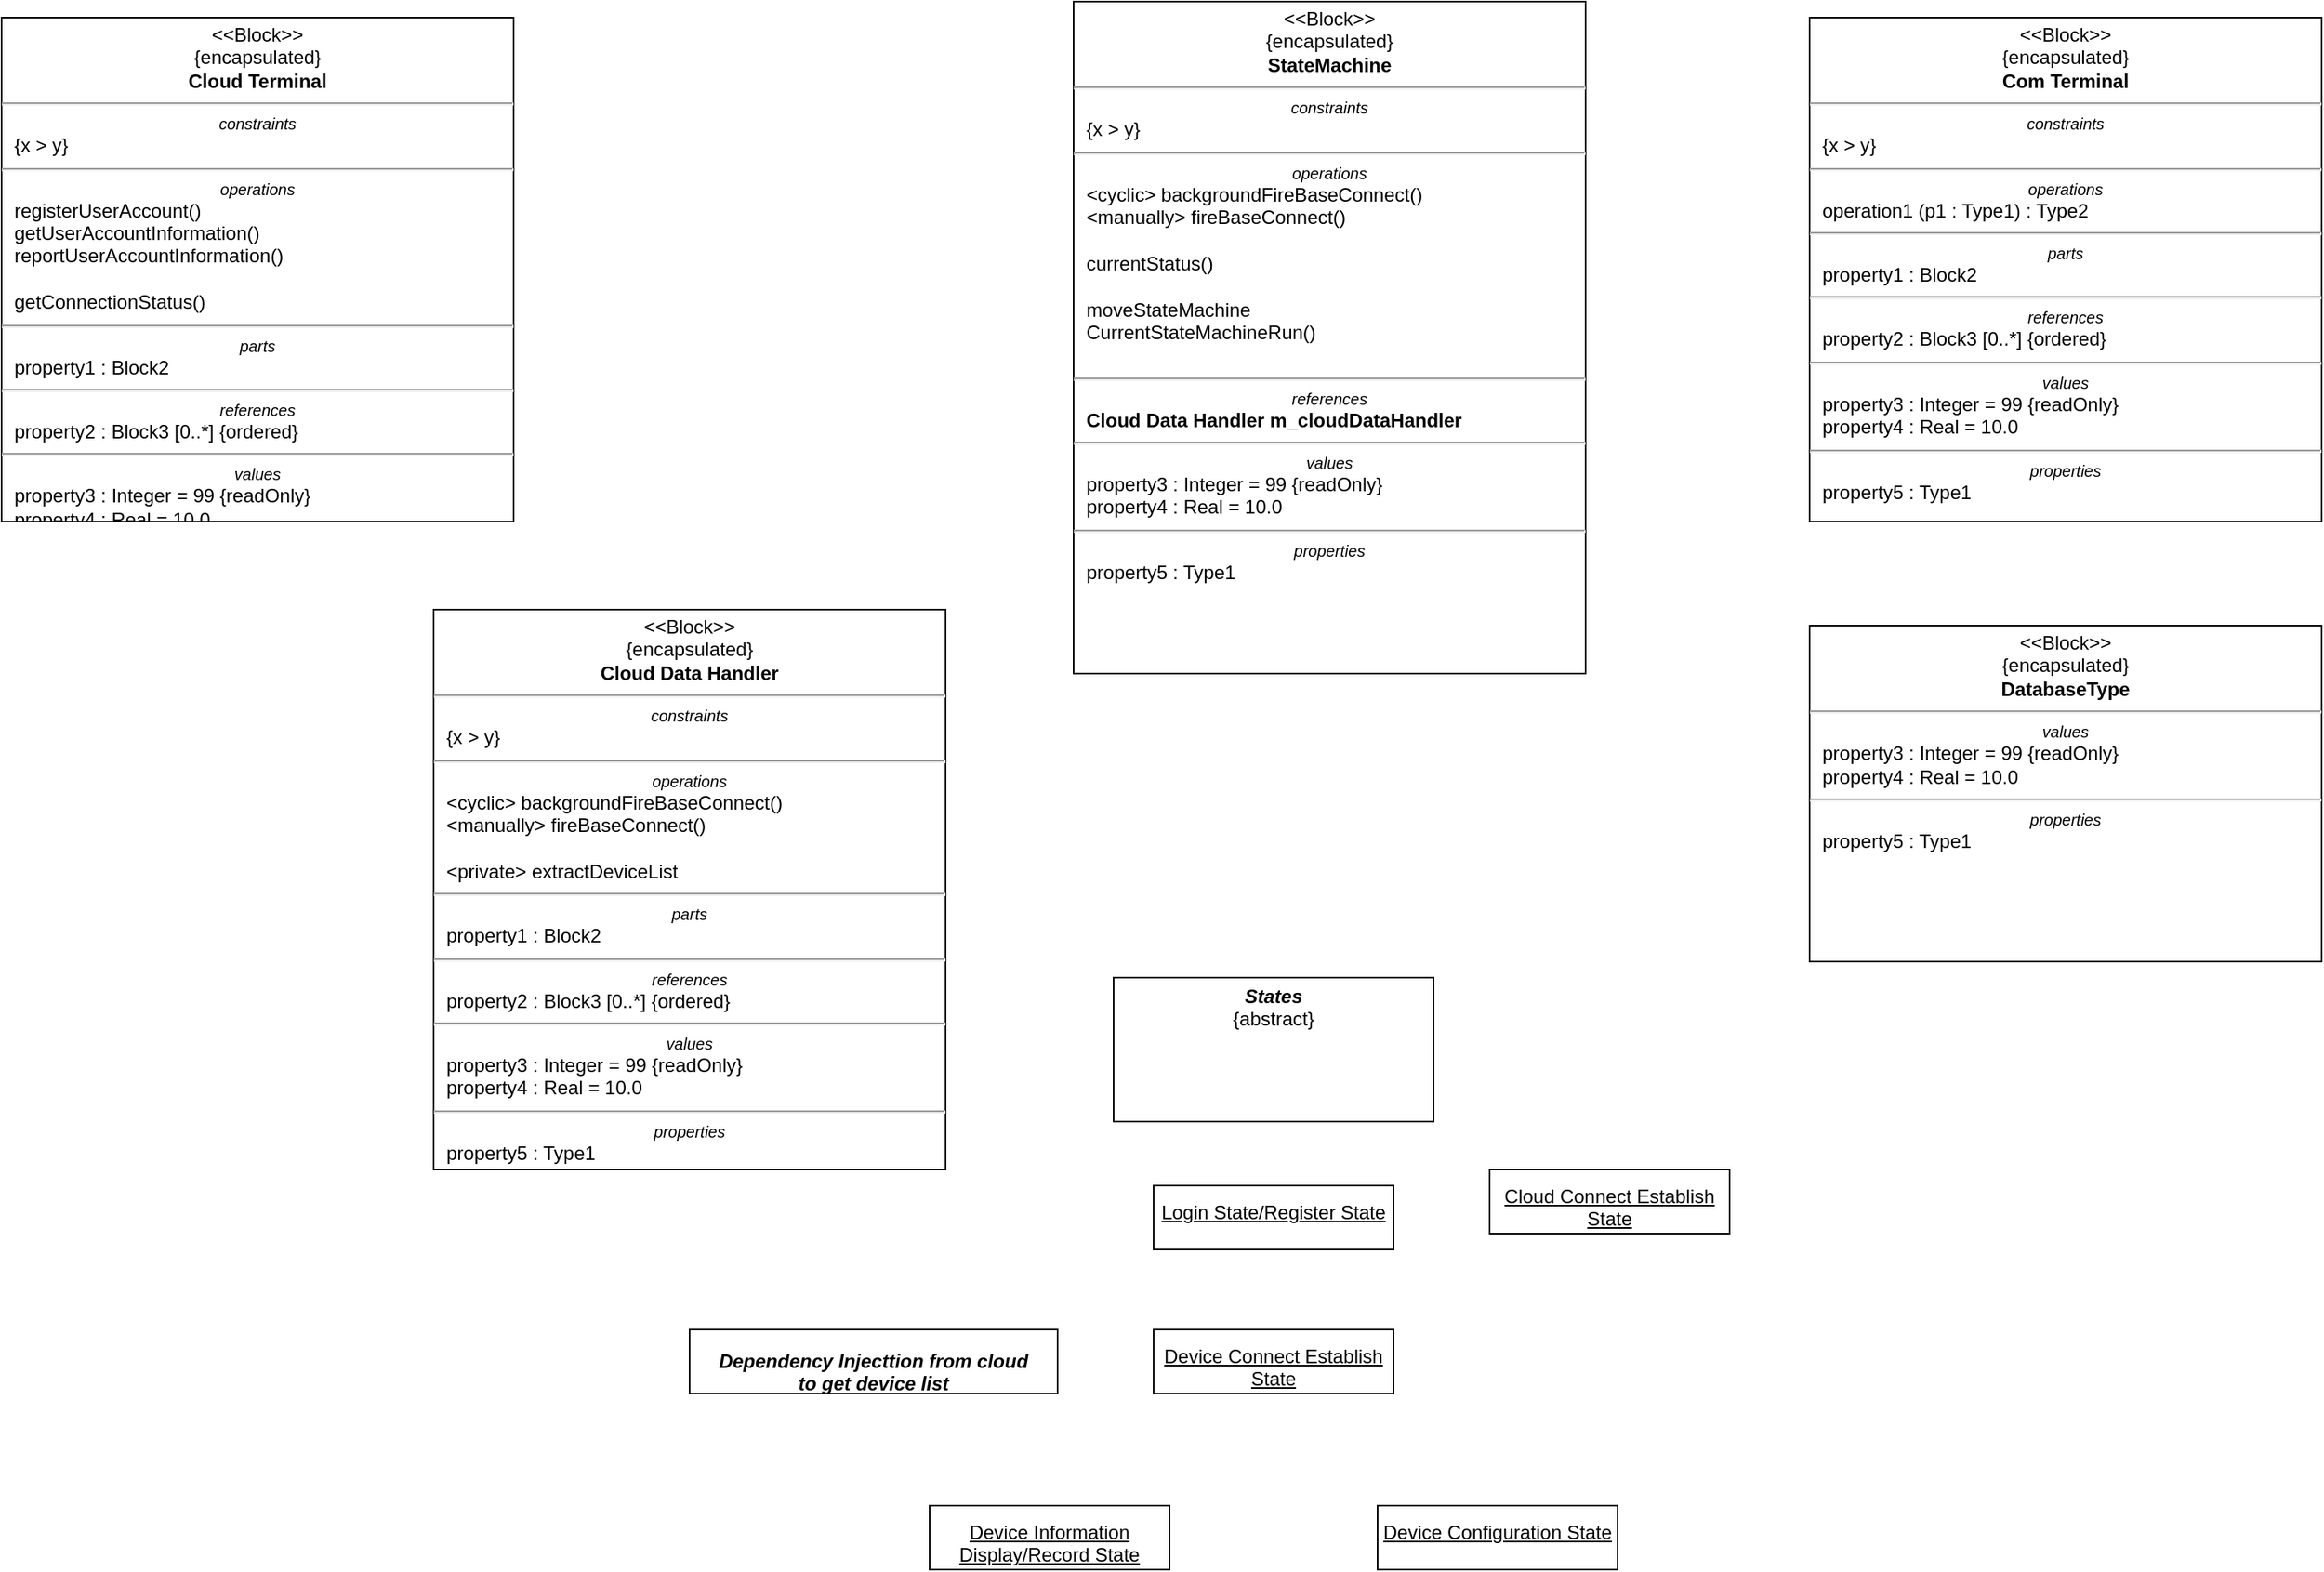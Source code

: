 <mxfile version="24.4.8" type="device">
  <diagram name="Page-1" id="929967ad-93f9-6ef4-fab6-5d389245f69c">
    <mxGraphModel dx="2932.5" dy="726" grid="1" gridSize="10" guides="1" tooltips="1" connect="1" arrows="1" fold="1" page="1" pageScale="1.5" pageWidth="1169" pageHeight="826" background="none" math="0" shadow="0">
      <root>
        <mxCell id="0" style=";html=1;" />
        <mxCell id="1" style=";html=1;" parent="0" />
        <mxCell id="WWyOET2cAqLufUmVulRi-1" value="&lt;p style=&quot;margin:0px;margin-top:4px;text-align:center;&quot;&gt;&amp;lt;&amp;lt;Block&amp;gt;&amp;gt;&lt;br&gt;{encapsulated}&lt;br&gt;&lt;b&gt;StateMachine&lt;/b&gt;&lt;/p&gt;&lt;hr&gt;&lt;p style=&quot;font-size:10px;margin:0px;text-align:center;&quot;&gt;&lt;i&gt;constraints&lt;/i&gt;&lt;/p&gt;&lt;p style=&quot;margin:0px;margin-left:8px;text-align:left;&quot;&gt;{x &amp;gt; y}&lt;/p&gt;&lt;hr&gt;&lt;p style=&quot;font-size:10px;margin:0px;text-align:center;&quot;&gt;&lt;i&gt;operations&lt;/i&gt;&lt;/p&gt;&lt;p style=&quot;margin:0px;margin-left:8px;text-align:left;&quot;&gt;&amp;lt;cyclic&amp;gt; backgroundFireBaseConnect()&lt;/p&gt;&lt;p style=&quot;margin:0px;margin-left:8px;text-align:left;&quot;&gt;&amp;lt;manually&amp;gt; fireBaseConnect()&lt;/p&gt;&lt;p style=&quot;margin:0px;margin-left:8px;text-align:left;&quot;&gt;&lt;br&gt;&lt;/p&gt;&lt;p style=&quot;margin:0px;margin-left:8px;text-align:left;&quot;&gt;currentStatus()&lt;/p&gt;&lt;p style=&quot;margin:0px;margin-left:8px;text-align:left;&quot;&gt;&lt;br&gt;&lt;/p&gt;&lt;p style=&quot;margin:0px;margin-left:8px;text-align:left;&quot;&gt;moveStateMachine&lt;/p&gt;&lt;p style=&quot;margin:0px;margin-left:8px;text-align:left;&quot;&gt;&lt;span style=&quot;background-color: initial;&quot;&gt;CurrentS&lt;/span&gt;tateMachineRun()&lt;/p&gt;&lt;p style=&quot;margin:0px;margin-left:8px;text-align:left;&quot;&gt;&lt;br&gt;&lt;/p&gt;&lt;hr&gt;&lt;p style=&quot;font-size:10px;margin:0px;text-align:center;&quot;&gt;&lt;/p&gt;&lt;p style=&quot;font-size:10px;margin:0px;text-align:center;&quot;&gt;&lt;i&gt;references&lt;/i&gt;&lt;/p&gt;&lt;p style=&quot;margin:0px;margin-left:8px;text-align:left;&quot;&gt;&lt;b style=&quot;background-color: initial; text-align: center;&quot;&gt;Cloud Data Handler m_cloudDataHandler&lt;/b&gt;&lt;/p&gt;&lt;hr&gt;&lt;p style=&quot;font-size:10px;margin:0px;text-align:center;&quot;&gt;&lt;i&gt;values&lt;/i&gt;&lt;/p&gt;&lt;p style=&quot;margin:0px;margin-left:8px;text-align:left;&quot;&gt;property3 : Integer = 99 {readOnly}&lt;br&gt;property4 : Real = 10.0&lt;/p&gt;&lt;hr&gt;&lt;p style=&quot;font-size:10px;margin:0px;text-align:center;&quot;&gt;&lt;i&gt;properties&lt;/i&gt;&lt;/p&gt;&lt;p style=&quot;margin:0px;margin-left:8px;text-align:left;&quot;&gt;property5 : Type1&lt;/p&gt;" style="shape=rect;html=1;overflow=fill;verticalAlign=top;align=left;whiteSpace=wrap;" vertex="1" parent="1">
          <mxGeometry x="500" y="350" width="320" height="420" as="geometry" />
        </mxCell>
        <mxCell id="WWyOET2cAqLufUmVulRi-2" value="&lt;p style=&quot;margin:5px;&quot;&gt;&lt;b&gt;&lt;i&gt;States&lt;/i&gt;&lt;/b&gt;&lt;br&gt;{abstract}&lt;/p&gt;" style="shape=rect;html=1;overflow=fill;whiteSpace=wrap;align=center;" vertex="1" parent="1">
          <mxGeometry x="525" y="960" width="200" height="90" as="geometry" />
        </mxCell>
        <mxCell id="WWyOET2cAqLufUmVulRi-3" value="&lt;p style=&quot;margin:0px;margin-top:10px;text-align:center;text-decoration:underline;&quot;&gt;Login State/Register State&lt;/p&gt;" style="shape=rect;html=1;overflow=fill;whiteSpace=wrap;" vertex="1" parent="1">
          <mxGeometry x="550" y="1090" width="150" height="40" as="geometry" />
        </mxCell>
        <mxCell id="WWyOET2cAqLufUmVulRi-4" value="&lt;p style=&quot;margin:13px;&quot;&gt;&lt;b&gt;&lt;i&gt;Dependency Injecttion from cloud to get device list&lt;/i&gt;&lt;/b&gt;&lt;/p&gt;" style="shape=rect;html=1;overflow=fill;whiteSpace=wrap;align=center;" vertex="1" parent="1">
          <mxGeometry x="260" y="1180" width="230" height="40" as="geometry" />
        </mxCell>
        <mxCell id="WWyOET2cAqLufUmVulRi-6" value="&lt;p style=&quot;margin:0px;margin-top:10px;text-align:center;text-decoration:underline;&quot;&gt;Device Information Display/Record State&lt;/p&gt;" style="shape=rect;html=1;overflow=fill;whiteSpace=wrap;" vertex="1" parent="1">
          <mxGeometry x="410" y="1290" width="150" height="40" as="geometry" />
        </mxCell>
        <mxCell id="WWyOET2cAqLufUmVulRi-7" value="&lt;p style=&quot;margin:0px;margin-top:10px;text-align:center;text-decoration:underline;&quot;&gt;Device Configuration State&lt;/p&gt;&lt;p style=&quot;margin:0px;margin-top:10px;text-align:center;text-decoration:underline;&quot;&gt;&lt;br&gt;&lt;/p&gt;" style="shape=rect;html=1;overflow=fill;whiteSpace=wrap;" vertex="1" parent="1">
          <mxGeometry x="690" y="1290" width="150" height="40" as="geometry" />
        </mxCell>
        <mxCell id="WWyOET2cAqLufUmVulRi-8" value="&lt;p style=&quot;margin:0px;margin-top:10px;text-align:center;text-decoration:underline;&quot;&gt;Device Connect Establish State&lt;/p&gt;" style="shape=rect;html=1;overflow=fill;whiteSpace=wrap;" vertex="1" parent="1">
          <mxGeometry x="550" y="1180" width="150" height="40" as="geometry" />
        </mxCell>
        <mxCell id="WWyOET2cAqLufUmVulRi-10" value="&lt;p style=&quot;margin:0px;margin-top:10px;text-align:center;text-decoration:underline;&quot;&gt;Cloud Connect Establish State&lt;/p&gt;" style="shape=rect;html=1;overflow=fill;whiteSpace=wrap;" vertex="1" parent="1">
          <mxGeometry x="760" y="1080" width="150" height="40" as="geometry" />
        </mxCell>
        <mxCell id="WWyOET2cAqLufUmVulRi-11" value="&lt;p style=&quot;margin:0px;margin-top:4px;text-align:center;&quot;&gt;&amp;lt;&amp;lt;Block&amp;gt;&amp;gt;&lt;br&gt;{encapsulated}&lt;br&gt;&lt;b&gt;Com Terminal&lt;/b&gt;&lt;/p&gt;&lt;hr&gt;&lt;p style=&quot;font-size:10px;margin:0px;text-align:center;&quot;&gt;&lt;i&gt;constraints&lt;/i&gt;&lt;/p&gt;&lt;p style=&quot;margin:0px;margin-left:8px;text-align:left;&quot;&gt;{x &amp;gt; y}&lt;/p&gt;&lt;hr&gt;&lt;p style=&quot;font-size:10px;margin:0px;text-align:center;&quot;&gt;&lt;i&gt;operations&lt;/i&gt;&lt;/p&gt;&lt;p style=&quot;margin:0px;margin-left:8px;text-align:left;&quot;&gt;operation1 (p1 : Type1) : Type2&lt;/p&gt;&lt;hr&gt;&lt;p style=&quot;font-size:10px;margin:0px;text-align:center;&quot;&gt;&lt;i&gt;parts&lt;/i&gt;&lt;/p&gt;&lt;p style=&quot;margin:0px;margin-left:8px;text-align:left;&quot;&gt;property1 : Block2&lt;/p&gt;&lt;hr&gt;&lt;p style=&quot;font-size:10px;margin:0px;text-align:center;&quot;&gt;&lt;i&gt;references&lt;/i&gt;&lt;/p&gt;&lt;p style=&quot;margin:0px;margin-left:8px;text-align:left;&quot;&gt;property2 : Block3 [0..*] {ordered}&lt;/p&gt;&lt;hr&gt;&lt;p style=&quot;font-size:10px;margin:0px;text-align:center;&quot;&gt;&lt;i&gt;values&lt;/i&gt;&lt;/p&gt;&lt;p style=&quot;margin:0px;margin-left:8px;text-align:left;&quot;&gt;property3 : Integer = 99 {readOnly}&lt;br&gt;property4 : Real = 10.0&lt;/p&gt;&lt;hr&gt;&lt;p style=&quot;font-size:10px;margin:0px;text-align:center;&quot;&gt;&lt;i&gt;properties&lt;/i&gt;&lt;/p&gt;&lt;p style=&quot;margin:0px;margin-left:8px;text-align:left;&quot;&gt;property5 : Type1&lt;/p&gt;" style="shape=rect;html=1;overflow=fill;verticalAlign=top;align=left;whiteSpace=wrap;" vertex="1" parent="1">
          <mxGeometry x="960" y="360" width="320" height="315" as="geometry" />
        </mxCell>
        <mxCell id="WWyOET2cAqLufUmVulRi-12" value="&lt;p style=&quot;margin:0px;margin-top:4px;text-align:center;&quot;&gt;&amp;lt;&amp;lt;Block&amp;gt;&amp;gt;&lt;br&gt;{encapsulated}&lt;br&gt;&lt;b&gt;Cloud Terminal&lt;/b&gt;&lt;/p&gt;&lt;hr&gt;&lt;p style=&quot;font-size:10px;margin:0px;text-align:center;&quot;&gt;&lt;i&gt;constraints&lt;/i&gt;&lt;/p&gt;&lt;p style=&quot;margin:0px;margin-left:8px;text-align:left;&quot;&gt;{x &amp;gt; y}&lt;/p&gt;&lt;hr&gt;&lt;p style=&quot;font-size:10px;margin:0px;text-align:center;&quot;&gt;&lt;i&gt;operations&lt;/i&gt;&lt;/p&gt;&lt;p style=&quot;margin: 0px 0px 0px 8px;&quot;&gt;registerUserAccount()&lt;/p&gt;&lt;p style=&quot;margin: 0px 0px 0px 8px;&quot;&gt;getUserAccountInformation()&lt;/p&gt;&lt;p style=&quot;margin: 0px 0px 0px 8px;&quot;&gt;reportUserAccountInformation()&lt;/p&gt;&lt;p style=&quot;margin: 0px 0px 0px 8px;&quot;&gt;&lt;br&gt;&lt;/p&gt;&lt;p style=&quot;margin: 0px 0px 0px 8px;&quot;&gt;getConnectionStatus()&lt;/p&gt;&lt;hr&gt;&lt;p style=&quot;font-size:10px;margin:0px;text-align:center;&quot;&gt;&lt;i&gt;parts&lt;/i&gt;&lt;/p&gt;&lt;p style=&quot;margin:0px;margin-left:8px;text-align:left;&quot;&gt;property1 : Block2&lt;/p&gt;&lt;hr&gt;&lt;p style=&quot;font-size:10px;margin:0px;text-align:center;&quot;&gt;&lt;i&gt;references&lt;/i&gt;&lt;/p&gt;&lt;p style=&quot;margin:0px;margin-left:8px;text-align:left;&quot;&gt;property2 : Block3 [0..*] {ordered}&lt;/p&gt;&lt;hr&gt;&lt;p style=&quot;font-size:10px;margin:0px;text-align:center;&quot;&gt;&lt;i&gt;values&lt;/i&gt;&lt;/p&gt;&lt;p style=&quot;margin:0px;margin-left:8px;text-align:left;&quot;&gt;property3 : Integer = 99 {readOnly}&lt;br&gt;property4 : Real = 10.0&lt;/p&gt;&lt;hr&gt;&lt;p style=&quot;font-size:10px;margin:0px;text-align:center;&quot;&gt;&lt;i&gt;properties&lt;/i&gt;&lt;/p&gt;&lt;p style=&quot;margin:0px;margin-left:8px;text-align:left;&quot;&gt;property5 : Type1&lt;/p&gt;" style="shape=rect;html=1;overflow=fill;verticalAlign=top;align=left;whiteSpace=wrap;" vertex="1" parent="1">
          <mxGeometry x="-170" y="360" width="320" height="315" as="geometry" />
        </mxCell>
        <mxCell id="WWyOET2cAqLufUmVulRi-14" value="&lt;p style=&quot;margin:0px;margin-top:4px;text-align:center;&quot;&gt;&amp;lt;&amp;lt;Block&amp;gt;&amp;gt;&lt;br&gt;{encapsulated}&lt;br&gt;&lt;b&gt;Cloud Data Handler&lt;/b&gt;&lt;/p&gt;&lt;hr&gt;&lt;p style=&quot;font-size:10px;margin:0px;text-align:center;&quot;&gt;&lt;i&gt;constraints&lt;/i&gt;&lt;/p&gt;&lt;p style=&quot;margin:0px;margin-left:8px;text-align:left;&quot;&gt;{x &amp;gt; y}&lt;/p&gt;&lt;hr&gt;&lt;p style=&quot;font-size:10px;margin:0px;text-align:center;&quot;&gt;&lt;i&gt;operations&lt;/i&gt;&lt;/p&gt;&lt;p style=&quot;margin:0px;margin-left:8px;text-align:left;&quot;&gt;&amp;lt;cyclic&amp;gt; backgroundFireBaseConnect()&lt;/p&gt;&lt;p style=&quot;margin:0px;margin-left:8px;text-align:left;&quot;&gt;&amp;lt;manually&amp;gt; fireBaseConnect()&lt;/p&gt;&lt;p style=&quot;margin:0px;margin-left:8px;text-align:left;&quot;&gt;&lt;br&gt;&lt;/p&gt;&lt;p style=&quot;margin:0px;margin-left:8px;text-align:left;&quot;&gt;&amp;lt;private&amp;gt; extractDeviceList&lt;/p&gt;&lt;hr&gt;&lt;p style=&quot;font-size:10px;margin:0px;text-align:center;&quot;&gt;&lt;i&gt;parts&lt;/i&gt;&lt;/p&gt;&lt;p style=&quot;margin:0px;margin-left:8px;text-align:left;&quot;&gt;property1 : Block2&lt;/p&gt;&lt;hr&gt;&lt;p style=&quot;font-size:10px;margin:0px;text-align:center;&quot;&gt;&lt;i&gt;references&lt;/i&gt;&lt;/p&gt;&lt;p style=&quot;margin:0px;margin-left:8px;text-align:left;&quot;&gt;property2 : Block3 [0..*] {ordered}&lt;/p&gt;&lt;hr&gt;&lt;p style=&quot;font-size:10px;margin:0px;text-align:center;&quot;&gt;&lt;i&gt;values&lt;/i&gt;&lt;/p&gt;&lt;p style=&quot;margin:0px;margin-left:8px;text-align:left;&quot;&gt;property3 : Integer = 99 {readOnly}&lt;br&gt;property4 : Real = 10.0&lt;/p&gt;&lt;hr&gt;&lt;p style=&quot;font-size:10px;margin:0px;text-align:center;&quot;&gt;&lt;i&gt;properties&lt;/i&gt;&lt;/p&gt;&lt;p style=&quot;margin:0px;margin-left:8px;text-align:left;&quot;&gt;property5 : Type1&lt;/p&gt;" style="shape=rect;html=1;overflow=fill;verticalAlign=top;align=left;whiteSpace=wrap;" vertex="1" parent="1">
          <mxGeometry x="100" y="730" width="320" height="350" as="geometry" />
        </mxCell>
        <mxCell id="WWyOET2cAqLufUmVulRi-17" value="&lt;p style=&quot;margin:0px;margin-top:4px;text-align:center;&quot;&gt;&amp;lt;&amp;lt;Block&amp;gt;&amp;gt;&lt;br&gt;{encapsulated}&lt;br&gt;&lt;b&gt;DatabaseType&lt;/b&gt;&lt;/p&gt;&lt;hr&gt;&lt;p style=&quot;font-size:10px;margin:0px;text-align:center;&quot;&gt;&lt;/p&gt;&lt;p style=&quot;font-size:10px;margin:0px;text-align:center;&quot;&gt;&lt;/p&gt;&lt;p style=&quot;font-size:10px;margin:0px;text-align:center;&quot;&gt;&lt;i&gt;values&lt;/i&gt;&lt;/p&gt;&lt;p style=&quot;margin:0px;margin-left:8px;text-align:left;&quot;&gt;property3 : Integer = 99 {readOnly}&lt;br&gt;property4 : Real = 10.0&lt;/p&gt;&lt;hr&gt;&lt;p style=&quot;font-size:10px;margin:0px;text-align:center;&quot;&gt;&lt;i&gt;properties&lt;/i&gt;&lt;/p&gt;&lt;p style=&quot;margin:0px;margin-left:8px;text-align:left;&quot;&gt;property5 : Type1&lt;/p&gt;" style="shape=rect;html=1;overflow=fill;verticalAlign=top;align=left;whiteSpace=wrap;" vertex="1" parent="1">
          <mxGeometry x="960" y="740" width="320" height="210" as="geometry" />
        </mxCell>
        <mxCell id="WWyOET2cAqLufUmVulRi-18" style="edgeStyle=orthogonalEdgeStyle;rounded=0;orthogonalLoop=1;jettySize=auto;html=1;exitX=0.5;exitY=1;exitDx=0;exitDy=0;" edge="1" parent="1" source="WWyOET2cAqLufUmVulRi-2" target="WWyOET2cAqLufUmVulRi-2">
          <mxGeometry relative="1" as="geometry" />
        </mxCell>
      </root>
    </mxGraphModel>
  </diagram>
</mxfile>
